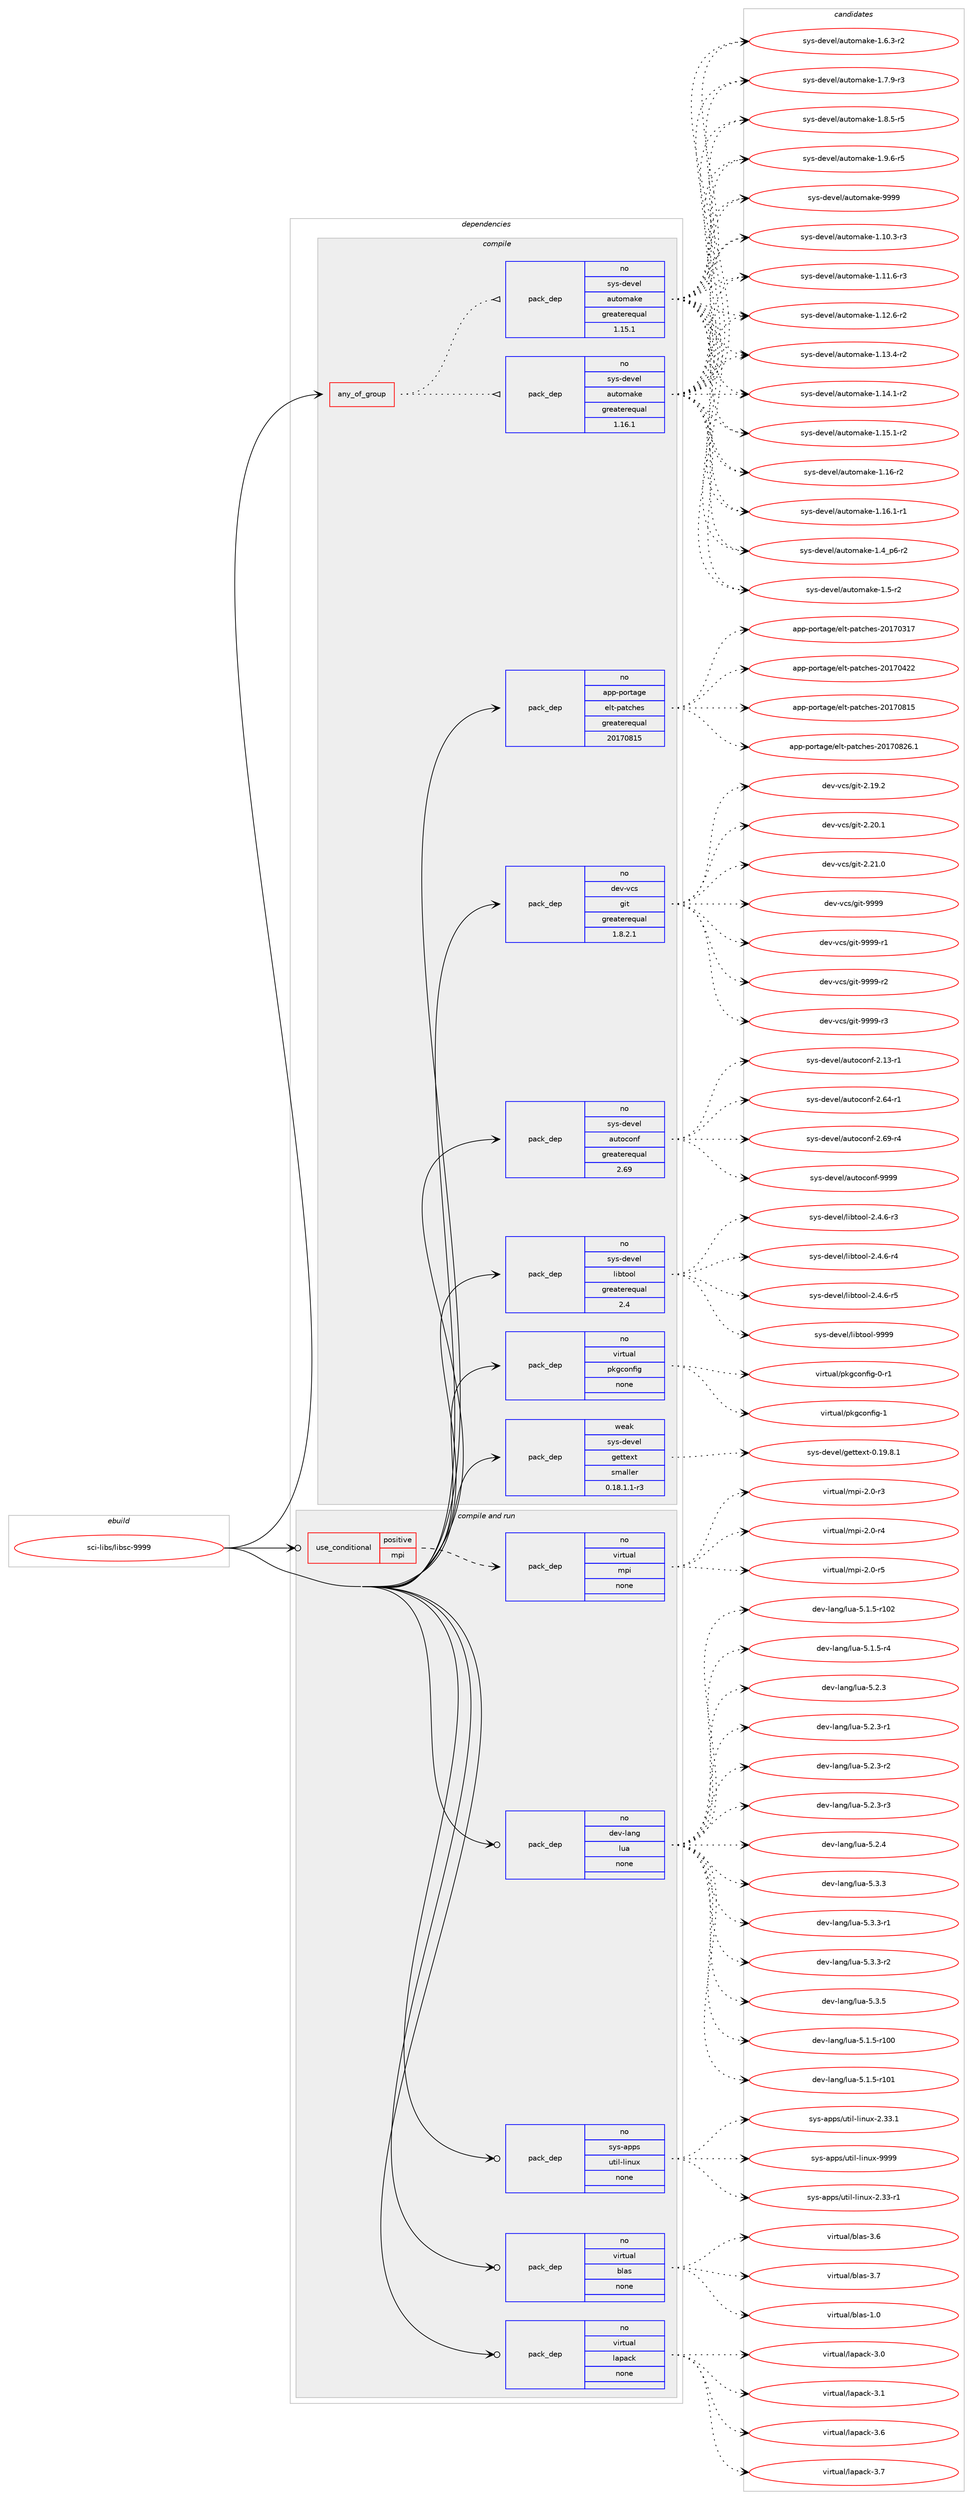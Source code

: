 digraph prolog {

# *************
# Graph options
# *************

newrank=true;
concentrate=true;
compound=true;
graph [rankdir=LR,fontname=Helvetica,fontsize=10,ranksep=1.5];#, ranksep=2.5, nodesep=0.2];
edge  [arrowhead=vee];
node  [fontname=Helvetica,fontsize=10];

# **********
# The ebuild
# **********

subgraph cluster_leftcol {
color=gray;
rank=same;
label=<<i>ebuild</i>>;
id [label="sci-libs/libsc-9999", color=red, width=4, href="../sci-libs/libsc-9999.svg"];
}

# ****************
# The dependencies
# ****************

subgraph cluster_midcol {
color=gray;
label=<<i>dependencies</i>>;
subgraph cluster_compile {
fillcolor="#eeeeee";
style=filled;
label=<<i>compile</i>>;
subgraph any26919 {
dependency1694151 [label=<<TABLE BORDER="0" CELLBORDER="1" CELLSPACING="0" CELLPADDING="4"><TR><TD CELLPADDING="10">any_of_group</TD></TR></TABLE>>, shape=none, color=red];subgraph pack1212867 {
dependency1694152 [label=<<TABLE BORDER="0" CELLBORDER="1" CELLSPACING="0" CELLPADDING="4" WIDTH="220"><TR><TD ROWSPAN="6" CELLPADDING="30">pack_dep</TD></TR><TR><TD WIDTH="110">no</TD></TR><TR><TD>sys-devel</TD></TR><TR><TD>automake</TD></TR><TR><TD>greaterequal</TD></TR><TR><TD>1.16.1</TD></TR></TABLE>>, shape=none, color=blue];
}
dependency1694151:e -> dependency1694152:w [weight=20,style="dotted",arrowhead="oinv"];
subgraph pack1212868 {
dependency1694153 [label=<<TABLE BORDER="0" CELLBORDER="1" CELLSPACING="0" CELLPADDING="4" WIDTH="220"><TR><TD ROWSPAN="6" CELLPADDING="30">pack_dep</TD></TR><TR><TD WIDTH="110">no</TD></TR><TR><TD>sys-devel</TD></TR><TR><TD>automake</TD></TR><TR><TD>greaterequal</TD></TR><TR><TD>1.15.1</TD></TR></TABLE>>, shape=none, color=blue];
}
dependency1694151:e -> dependency1694153:w [weight=20,style="dotted",arrowhead="oinv"];
}
id:e -> dependency1694151:w [weight=20,style="solid",arrowhead="vee"];
subgraph pack1212869 {
dependency1694154 [label=<<TABLE BORDER="0" CELLBORDER="1" CELLSPACING="0" CELLPADDING="4" WIDTH="220"><TR><TD ROWSPAN="6" CELLPADDING="30">pack_dep</TD></TR><TR><TD WIDTH="110">no</TD></TR><TR><TD>app-portage</TD></TR><TR><TD>elt-patches</TD></TR><TR><TD>greaterequal</TD></TR><TR><TD>20170815</TD></TR></TABLE>>, shape=none, color=blue];
}
id:e -> dependency1694154:w [weight=20,style="solid",arrowhead="vee"];
subgraph pack1212870 {
dependency1694155 [label=<<TABLE BORDER="0" CELLBORDER="1" CELLSPACING="0" CELLPADDING="4" WIDTH="220"><TR><TD ROWSPAN="6" CELLPADDING="30">pack_dep</TD></TR><TR><TD WIDTH="110">no</TD></TR><TR><TD>dev-vcs</TD></TR><TR><TD>git</TD></TR><TR><TD>greaterequal</TD></TR><TR><TD>1.8.2.1</TD></TR></TABLE>>, shape=none, color=blue];
}
id:e -> dependency1694155:w [weight=20,style="solid",arrowhead="vee"];
subgraph pack1212871 {
dependency1694156 [label=<<TABLE BORDER="0" CELLBORDER="1" CELLSPACING="0" CELLPADDING="4" WIDTH="220"><TR><TD ROWSPAN="6" CELLPADDING="30">pack_dep</TD></TR><TR><TD WIDTH="110">no</TD></TR><TR><TD>sys-devel</TD></TR><TR><TD>autoconf</TD></TR><TR><TD>greaterequal</TD></TR><TR><TD>2.69</TD></TR></TABLE>>, shape=none, color=blue];
}
id:e -> dependency1694156:w [weight=20,style="solid",arrowhead="vee"];
subgraph pack1212872 {
dependency1694157 [label=<<TABLE BORDER="0" CELLBORDER="1" CELLSPACING="0" CELLPADDING="4" WIDTH="220"><TR><TD ROWSPAN="6" CELLPADDING="30">pack_dep</TD></TR><TR><TD WIDTH="110">no</TD></TR><TR><TD>sys-devel</TD></TR><TR><TD>libtool</TD></TR><TR><TD>greaterequal</TD></TR><TR><TD>2.4</TD></TR></TABLE>>, shape=none, color=blue];
}
id:e -> dependency1694157:w [weight=20,style="solid",arrowhead="vee"];
subgraph pack1212873 {
dependency1694158 [label=<<TABLE BORDER="0" CELLBORDER="1" CELLSPACING="0" CELLPADDING="4" WIDTH="220"><TR><TD ROWSPAN="6" CELLPADDING="30">pack_dep</TD></TR><TR><TD WIDTH="110">no</TD></TR><TR><TD>virtual</TD></TR><TR><TD>pkgconfig</TD></TR><TR><TD>none</TD></TR><TR><TD></TD></TR></TABLE>>, shape=none, color=blue];
}
id:e -> dependency1694158:w [weight=20,style="solid",arrowhead="vee"];
subgraph pack1212874 {
dependency1694159 [label=<<TABLE BORDER="0" CELLBORDER="1" CELLSPACING="0" CELLPADDING="4" WIDTH="220"><TR><TD ROWSPAN="6" CELLPADDING="30">pack_dep</TD></TR><TR><TD WIDTH="110">weak</TD></TR><TR><TD>sys-devel</TD></TR><TR><TD>gettext</TD></TR><TR><TD>smaller</TD></TR><TR><TD>0.18.1.1-r3</TD></TR></TABLE>>, shape=none, color=blue];
}
id:e -> dependency1694159:w [weight=20,style="solid",arrowhead="vee"];
}
subgraph cluster_compileandrun {
fillcolor="#eeeeee";
style=filled;
label=<<i>compile and run</i>>;
subgraph cond453513 {
dependency1694160 [label=<<TABLE BORDER="0" CELLBORDER="1" CELLSPACING="0" CELLPADDING="4"><TR><TD ROWSPAN="3" CELLPADDING="10">use_conditional</TD></TR><TR><TD>positive</TD></TR><TR><TD>mpi</TD></TR></TABLE>>, shape=none, color=red];
subgraph pack1212875 {
dependency1694161 [label=<<TABLE BORDER="0" CELLBORDER="1" CELLSPACING="0" CELLPADDING="4" WIDTH="220"><TR><TD ROWSPAN="6" CELLPADDING="30">pack_dep</TD></TR><TR><TD WIDTH="110">no</TD></TR><TR><TD>virtual</TD></TR><TR><TD>mpi</TD></TR><TR><TD>none</TD></TR><TR><TD></TD></TR></TABLE>>, shape=none, color=blue];
}
dependency1694160:e -> dependency1694161:w [weight=20,style="dashed",arrowhead="vee"];
}
id:e -> dependency1694160:w [weight=20,style="solid",arrowhead="odotvee"];
subgraph pack1212876 {
dependency1694162 [label=<<TABLE BORDER="0" CELLBORDER="1" CELLSPACING="0" CELLPADDING="4" WIDTH="220"><TR><TD ROWSPAN="6" CELLPADDING="30">pack_dep</TD></TR><TR><TD WIDTH="110">no</TD></TR><TR><TD>dev-lang</TD></TR><TR><TD>lua</TD></TR><TR><TD>none</TD></TR><TR><TD></TD></TR></TABLE>>, shape=none, color=blue];
}
id:e -> dependency1694162:w [weight=20,style="solid",arrowhead="odotvee"];
subgraph pack1212877 {
dependency1694163 [label=<<TABLE BORDER="0" CELLBORDER="1" CELLSPACING="0" CELLPADDING="4" WIDTH="220"><TR><TD ROWSPAN="6" CELLPADDING="30">pack_dep</TD></TR><TR><TD WIDTH="110">no</TD></TR><TR><TD>sys-apps</TD></TR><TR><TD>util-linux</TD></TR><TR><TD>none</TD></TR><TR><TD></TD></TR></TABLE>>, shape=none, color=blue];
}
id:e -> dependency1694163:w [weight=20,style="solid",arrowhead="odotvee"];
subgraph pack1212878 {
dependency1694164 [label=<<TABLE BORDER="0" CELLBORDER="1" CELLSPACING="0" CELLPADDING="4" WIDTH="220"><TR><TD ROWSPAN="6" CELLPADDING="30">pack_dep</TD></TR><TR><TD WIDTH="110">no</TD></TR><TR><TD>virtual</TD></TR><TR><TD>blas</TD></TR><TR><TD>none</TD></TR><TR><TD></TD></TR></TABLE>>, shape=none, color=blue];
}
id:e -> dependency1694164:w [weight=20,style="solid",arrowhead="odotvee"];
subgraph pack1212879 {
dependency1694165 [label=<<TABLE BORDER="0" CELLBORDER="1" CELLSPACING="0" CELLPADDING="4" WIDTH="220"><TR><TD ROWSPAN="6" CELLPADDING="30">pack_dep</TD></TR><TR><TD WIDTH="110">no</TD></TR><TR><TD>virtual</TD></TR><TR><TD>lapack</TD></TR><TR><TD>none</TD></TR><TR><TD></TD></TR></TABLE>>, shape=none, color=blue];
}
id:e -> dependency1694165:w [weight=20,style="solid",arrowhead="odotvee"];
}
subgraph cluster_run {
fillcolor="#eeeeee";
style=filled;
label=<<i>run</i>>;
}
}

# **************
# The candidates
# **************

subgraph cluster_choices {
rank=same;
color=gray;
label=<<i>candidates</i>>;

subgraph choice1212867 {
color=black;
nodesep=1;
choice11512111545100101118101108479711711611110997107101454946494846514511451 [label="sys-devel/automake-1.10.3-r3", color=red, width=4,href="../sys-devel/automake-1.10.3-r3.svg"];
choice11512111545100101118101108479711711611110997107101454946494946544511451 [label="sys-devel/automake-1.11.6-r3", color=red, width=4,href="../sys-devel/automake-1.11.6-r3.svg"];
choice11512111545100101118101108479711711611110997107101454946495046544511450 [label="sys-devel/automake-1.12.6-r2", color=red, width=4,href="../sys-devel/automake-1.12.6-r2.svg"];
choice11512111545100101118101108479711711611110997107101454946495146524511450 [label="sys-devel/automake-1.13.4-r2", color=red, width=4,href="../sys-devel/automake-1.13.4-r2.svg"];
choice11512111545100101118101108479711711611110997107101454946495246494511450 [label="sys-devel/automake-1.14.1-r2", color=red, width=4,href="../sys-devel/automake-1.14.1-r2.svg"];
choice11512111545100101118101108479711711611110997107101454946495346494511450 [label="sys-devel/automake-1.15.1-r2", color=red, width=4,href="../sys-devel/automake-1.15.1-r2.svg"];
choice1151211154510010111810110847971171161111099710710145494649544511450 [label="sys-devel/automake-1.16-r2", color=red, width=4,href="../sys-devel/automake-1.16-r2.svg"];
choice11512111545100101118101108479711711611110997107101454946495446494511449 [label="sys-devel/automake-1.16.1-r1", color=red, width=4,href="../sys-devel/automake-1.16.1-r1.svg"];
choice115121115451001011181011084797117116111109971071014549465295112544511450 [label="sys-devel/automake-1.4_p6-r2", color=red, width=4,href="../sys-devel/automake-1.4_p6-r2.svg"];
choice11512111545100101118101108479711711611110997107101454946534511450 [label="sys-devel/automake-1.5-r2", color=red, width=4,href="../sys-devel/automake-1.5-r2.svg"];
choice115121115451001011181011084797117116111109971071014549465446514511450 [label="sys-devel/automake-1.6.3-r2", color=red, width=4,href="../sys-devel/automake-1.6.3-r2.svg"];
choice115121115451001011181011084797117116111109971071014549465546574511451 [label="sys-devel/automake-1.7.9-r3", color=red, width=4,href="../sys-devel/automake-1.7.9-r3.svg"];
choice115121115451001011181011084797117116111109971071014549465646534511453 [label="sys-devel/automake-1.8.5-r5", color=red, width=4,href="../sys-devel/automake-1.8.5-r5.svg"];
choice115121115451001011181011084797117116111109971071014549465746544511453 [label="sys-devel/automake-1.9.6-r5", color=red, width=4,href="../sys-devel/automake-1.9.6-r5.svg"];
choice115121115451001011181011084797117116111109971071014557575757 [label="sys-devel/automake-9999", color=red, width=4,href="../sys-devel/automake-9999.svg"];
dependency1694152:e -> choice11512111545100101118101108479711711611110997107101454946494846514511451:w [style=dotted,weight="100"];
dependency1694152:e -> choice11512111545100101118101108479711711611110997107101454946494946544511451:w [style=dotted,weight="100"];
dependency1694152:e -> choice11512111545100101118101108479711711611110997107101454946495046544511450:w [style=dotted,weight="100"];
dependency1694152:e -> choice11512111545100101118101108479711711611110997107101454946495146524511450:w [style=dotted,weight="100"];
dependency1694152:e -> choice11512111545100101118101108479711711611110997107101454946495246494511450:w [style=dotted,weight="100"];
dependency1694152:e -> choice11512111545100101118101108479711711611110997107101454946495346494511450:w [style=dotted,weight="100"];
dependency1694152:e -> choice1151211154510010111810110847971171161111099710710145494649544511450:w [style=dotted,weight="100"];
dependency1694152:e -> choice11512111545100101118101108479711711611110997107101454946495446494511449:w [style=dotted,weight="100"];
dependency1694152:e -> choice115121115451001011181011084797117116111109971071014549465295112544511450:w [style=dotted,weight="100"];
dependency1694152:e -> choice11512111545100101118101108479711711611110997107101454946534511450:w [style=dotted,weight="100"];
dependency1694152:e -> choice115121115451001011181011084797117116111109971071014549465446514511450:w [style=dotted,weight="100"];
dependency1694152:e -> choice115121115451001011181011084797117116111109971071014549465546574511451:w [style=dotted,weight="100"];
dependency1694152:e -> choice115121115451001011181011084797117116111109971071014549465646534511453:w [style=dotted,weight="100"];
dependency1694152:e -> choice115121115451001011181011084797117116111109971071014549465746544511453:w [style=dotted,weight="100"];
dependency1694152:e -> choice115121115451001011181011084797117116111109971071014557575757:w [style=dotted,weight="100"];
}
subgraph choice1212868 {
color=black;
nodesep=1;
choice11512111545100101118101108479711711611110997107101454946494846514511451 [label="sys-devel/automake-1.10.3-r3", color=red, width=4,href="../sys-devel/automake-1.10.3-r3.svg"];
choice11512111545100101118101108479711711611110997107101454946494946544511451 [label="sys-devel/automake-1.11.6-r3", color=red, width=4,href="../sys-devel/automake-1.11.6-r3.svg"];
choice11512111545100101118101108479711711611110997107101454946495046544511450 [label="sys-devel/automake-1.12.6-r2", color=red, width=4,href="../sys-devel/automake-1.12.6-r2.svg"];
choice11512111545100101118101108479711711611110997107101454946495146524511450 [label="sys-devel/automake-1.13.4-r2", color=red, width=4,href="../sys-devel/automake-1.13.4-r2.svg"];
choice11512111545100101118101108479711711611110997107101454946495246494511450 [label="sys-devel/automake-1.14.1-r2", color=red, width=4,href="../sys-devel/automake-1.14.1-r2.svg"];
choice11512111545100101118101108479711711611110997107101454946495346494511450 [label="sys-devel/automake-1.15.1-r2", color=red, width=4,href="../sys-devel/automake-1.15.1-r2.svg"];
choice1151211154510010111810110847971171161111099710710145494649544511450 [label="sys-devel/automake-1.16-r2", color=red, width=4,href="../sys-devel/automake-1.16-r2.svg"];
choice11512111545100101118101108479711711611110997107101454946495446494511449 [label="sys-devel/automake-1.16.1-r1", color=red, width=4,href="../sys-devel/automake-1.16.1-r1.svg"];
choice115121115451001011181011084797117116111109971071014549465295112544511450 [label="sys-devel/automake-1.4_p6-r2", color=red, width=4,href="../sys-devel/automake-1.4_p6-r2.svg"];
choice11512111545100101118101108479711711611110997107101454946534511450 [label="sys-devel/automake-1.5-r2", color=red, width=4,href="../sys-devel/automake-1.5-r2.svg"];
choice115121115451001011181011084797117116111109971071014549465446514511450 [label="sys-devel/automake-1.6.3-r2", color=red, width=4,href="../sys-devel/automake-1.6.3-r2.svg"];
choice115121115451001011181011084797117116111109971071014549465546574511451 [label="sys-devel/automake-1.7.9-r3", color=red, width=4,href="../sys-devel/automake-1.7.9-r3.svg"];
choice115121115451001011181011084797117116111109971071014549465646534511453 [label="sys-devel/automake-1.8.5-r5", color=red, width=4,href="../sys-devel/automake-1.8.5-r5.svg"];
choice115121115451001011181011084797117116111109971071014549465746544511453 [label="sys-devel/automake-1.9.6-r5", color=red, width=4,href="../sys-devel/automake-1.9.6-r5.svg"];
choice115121115451001011181011084797117116111109971071014557575757 [label="sys-devel/automake-9999", color=red, width=4,href="../sys-devel/automake-9999.svg"];
dependency1694153:e -> choice11512111545100101118101108479711711611110997107101454946494846514511451:w [style=dotted,weight="100"];
dependency1694153:e -> choice11512111545100101118101108479711711611110997107101454946494946544511451:w [style=dotted,weight="100"];
dependency1694153:e -> choice11512111545100101118101108479711711611110997107101454946495046544511450:w [style=dotted,weight="100"];
dependency1694153:e -> choice11512111545100101118101108479711711611110997107101454946495146524511450:w [style=dotted,weight="100"];
dependency1694153:e -> choice11512111545100101118101108479711711611110997107101454946495246494511450:w [style=dotted,weight="100"];
dependency1694153:e -> choice11512111545100101118101108479711711611110997107101454946495346494511450:w [style=dotted,weight="100"];
dependency1694153:e -> choice1151211154510010111810110847971171161111099710710145494649544511450:w [style=dotted,weight="100"];
dependency1694153:e -> choice11512111545100101118101108479711711611110997107101454946495446494511449:w [style=dotted,weight="100"];
dependency1694153:e -> choice115121115451001011181011084797117116111109971071014549465295112544511450:w [style=dotted,weight="100"];
dependency1694153:e -> choice11512111545100101118101108479711711611110997107101454946534511450:w [style=dotted,weight="100"];
dependency1694153:e -> choice115121115451001011181011084797117116111109971071014549465446514511450:w [style=dotted,weight="100"];
dependency1694153:e -> choice115121115451001011181011084797117116111109971071014549465546574511451:w [style=dotted,weight="100"];
dependency1694153:e -> choice115121115451001011181011084797117116111109971071014549465646534511453:w [style=dotted,weight="100"];
dependency1694153:e -> choice115121115451001011181011084797117116111109971071014549465746544511453:w [style=dotted,weight="100"];
dependency1694153:e -> choice115121115451001011181011084797117116111109971071014557575757:w [style=dotted,weight="100"];
}
subgraph choice1212869 {
color=black;
nodesep=1;
choice97112112451121111141169710310147101108116451129711699104101115455048495548514955 [label="app-portage/elt-patches-20170317", color=red, width=4,href="../app-portage/elt-patches-20170317.svg"];
choice97112112451121111141169710310147101108116451129711699104101115455048495548525050 [label="app-portage/elt-patches-20170422", color=red, width=4,href="../app-portage/elt-patches-20170422.svg"];
choice97112112451121111141169710310147101108116451129711699104101115455048495548564953 [label="app-portage/elt-patches-20170815", color=red, width=4,href="../app-portage/elt-patches-20170815.svg"];
choice971121124511211111411697103101471011081164511297116991041011154550484955485650544649 [label="app-portage/elt-patches-20170826.1", color=red, width=4,href="../app-portage/elt-patches-20170826.1.svg"];
dependency1694154:e -> choice97112112451121111141169710310147101108116451129711699104101115455048495548514955:w [style=dotted,weight="100"];
dependency1694154:e -> choice97112112451121111141169710310147101108116451129711699104101115455048495548525050:w [style=dotted,weight="100"];
dependency1694154:e -> choice97112112451121111141169710310147101108116451129711699104101115455048495548564953:w [style=dotted,weight="100"];
dependency1694154:e -> choice971121124511211111411697103101471011081164511297116991041011154550484955485650544649:w [style=dotted,weight="100"];
}
subgraph choice1212870 {
color=black;
nodesep=1;
choice10010111845118991154710310511645504649574650 [label="dev-vcs/git-2.19.2", color=red, width=4,href="../dev-vcs/git-2.19.2.svg"];
choice10010111845118991154710310511645504650484649 [label="dev-vcs/git-2.20.1", color=red, width=4,href="../dev-vcs/git-2.20.1.svg"];
choice10010111845118991154710310511645504650494648 [label="dev-vcs/git-2.21.0", color=red, width=4,href="../dev-vcs/git-2.21.0.svg"];
choice1001011184511899115471031051164557575757 [label="dev-vcs/git-9999", color=red, width=4,href="../dev-vcs/git-9999.svg"];
choice10010111845118991154710310511645575757574511449 [label="dev-vcs/git-9999-r1", color=red, width=4,href="../dev-vcs/git-9999-r1.svg"];
choice10010111845118991154710310511645575757574511450 [label="dev-vcs/git-9999-r2", color=red, width=4,href="../dev-vcs/git-9999-r2.svg"];
choice10010111845118991154710310511645575757574511451 [label="dev-vcs/git-9999-r3", color=red, width=4,href="../dev-vcs/git-9999-r3.svg"];
dependency1694155:e -> choice10010111845118991154710310511645504649574650:w [style=dotted,weight="100"];
dependency1694155:e -> choice10010111845118991154710310511645504650484649:w [style=dotted,weight="100"];
dependency1694155:e -> choice10010111845118991154710310511645504650494648:w [style=dotted,weight="100"];
dependency1694155:e -> choice1001011184511899115471031051164557575757:w [style=dotted,weight="100"];
dependency1694155:e -> choice10010111845118991154710310511645575757574511449:w [style=dotted,weight="100"];
dependency1694155:e -> choice10010111845118991154710310511645575757574511450:w [style=dotted,weight="100"];
dependency1694155:e -> choice10010111845118991154710310511645575757574511451:w [style=dotted,weight="100"];
}
subgraph choice1212871 {
color=black;
nodesep=1;
choice1151211154510010111810110847971171161119911111010245504649514511449 [label="sys-devel/autoconf-2.13-r1", color=red, width=4,href="../sys-devel/autoconf-2.13-r1.svg"];
choice1151211154510010111810110847971171161119911111010245504654524511449 [label="sys-devel/autoconf-2.64-r1", color=red, width=4,href="../sys-devel/autoconf-2.64-r1.svg"];
choice1151211154510010111810110847971171161119911111010245504654574511452 [label="sys-devel/autoconf-2.69-r4", color=red, width=4,href="../sys-devel/autoconf-2.69-r4.svg"];
choice115121115451001011181011084797117116111991111101024557575757 [label="sys-devel/autoconf-9999", color=red, width=4,href="../sys-devel/autoconf-9999.svg"];
dependency1694156:e -> choice1151211154510010111810110847971171161119911111010245504649514511449:w [style=dotted,weight="100"];
dependency1694156:e -> choice1151211154510010111810110847971171161119911111010245504654524511449:w [style=dotted,weight="100"];
dependency1694156:e -> choice1151211154510010111810110847971171161119911111010245504654574511452:w [style=dotted,weight="100"];
dependency1694156:e -> choice115121115451001011181011084797117116111991111101024557575757:w [style=dotted,weight="100"];
}
subgraph choice1212872 {
color=black;
nodesep=1;
choice1151211154510010111810110847108105981161111111084550465246544511451 [label="sys-devel/libtool-2.4.6-r3", color=red, width=4,href="../sys-devel/libtool-2.4.6-r3.svg"];
choice1151211154510010111810110847108105981161111111084550465246544511452 [label="sys-devel/libtool-2.4.6-r4", color=red, width=4,href="../sys-devel/libtool-2.4.6-r4.svg"];
choice1151211154510010111810110847108105981161111111084550465246544511453 [label="sys-devel/libtool-2.4.6-r5", color=red, width=4,href="../sys-devel/libtool-2.4.6-r5.svg"];
choice1151211154510010111810110847108105981161111111084557575757 [label="sys-devel/libtool-9999", color=red, width=4,href="../sys-devel/libtool-9999.svg"];
dependency1694157:e -> choice1151211154510010111810110847108105981161111111084550465246544511451:w [style=dotted,weight="100"];
dependency1694157:e -> choice1151211154510010111810110847108105981161111111084550465246544511452:w [style=dotted,weight="100"];
dependency1694157:e -> choice1151211154510010111810110847108105981161111111084550465246544511453:w [style=dotted,weight="100"];
dependency1694157:e -> choice1151211154510010111810110847108105981161111111084557575757:w [style=dotted,weight="100"];
}
subgraph choice1212873 {
color=black;
nodesep=1;
choice11810511411611797108471121071039911111010210510345484511449 [label="virtual/pkgconfig-0-r1", color=red, width=4,href="../virtual/pkgconfig-0-r1.svg"];
choice1181051141161179710847112107103991111101021051034549 [label="virtual/pkgconfig-1", color=red, width=4,href="../virtual/pkgconfig-1.svg"];
dependency1694158:e -> choice11810511411611797108471121071039911111010210510345484511449:w [style=dotted,weight="100"];
dependency1694158:e -> choice1181051141161179710847112107103991111101021051034549:w [style=dotted,weight="100"];
}
subgraph choice1212874 {
color=black;
nodesep=1;
choice1151211154510010111810110847103101116116101120116454846495746564649 [label="sys-devel/gettext-0.19.8.1", color=red, width=4,href="../sys-devel/gettext-0.19.8.1.svg"];
dependency1694159:e -> choice1151211154510010111810110847103101116116101120116454846495746564649:w [style=dotted,weight="100"];
}
subgraph choice1212875 {
color=black;
nodesep=1;
choice1181051141161179710847109112105455046484511451 [label="virtual/mpi-2.0-r3", color=red, width=4,href="../virtual/mpi-2.0-r3.svg"];
choice1181051141161179710847109112105455046484511452 [label="virtual/mpi-2.0-r4", color=red, width=4,href="../virtual/mpi-2.0-r4.svg"];
choice1181051141161179710847109112105455046484511453 [label="virtual/mpi-2.0-r5", color=red, width=4,href="../virtual/mpi-2.0-r5.svg"];
dependency1694161:e -> choice1181051141161179710847109112105455046484511451:w [style=dotted,weight="100"];
dependency1694161:e -> choice1181051141161179710847109112105455046484511452:w [style=dotted,weight="100"];
dependency1694161:e -> choice1181051141161179710847109112105455046484511453:w [style=dotted,weight="100"];
}
subgraph choice1212876 {
color=black;
nodesep=1;
choice1001011184510897110103471081179745534649465345114494848 [label="dev-lang/lua-5.1.5-r100", color=red, width=4,href="../dev-lang/lua-5.1.5-r100.svg"];
choice1001011184510897110103471081179745534649465345114494849 [label="dev-lang/lua-5.1.5-r101", color=red, width=4,href="../dev-lang/lua-5.1.5-r101.svg"];
choice1001011184510897110103471081179745534649465345114494850 [label="dev-lang/lua-5.1.5-r102", color=red, width=4,href="../dev-lang/lua-5.1.5-r102.svg"];
choice100101118451089711010347108117974553464946534511452 [label="dev-lang/lua-5.1.5-r4", color=red, width=4,href="../dev-lang/lua-5.1.5-r4.svg"];
choice10010111845108971101034710811797455346504651 [label="dev-lang/lua-5.2.3", color=red, width=4,href="../dev-lang/lua-5.2.3.svg"];
choice100101118451089711010347108117974553465046514511449 [label="dev-lang/lua-5.2.3-r1", color=red, width=4,href="../dev-lang/lua-5.2.3-r1.svg"];
choice100101118451089711010347108117974553465046514511450 [label="dev-lang/lua-5.2.3-r2", color=red, width=4,href="../dev-lang/lua-5.2.3-r2.svg"];
choice100101118451089711010347108117974553465046514511451 [label="dev-lang/lua-5.2.3-r3", color=red, width=4,href="../dev-lang/lua-5.2.3-r3.svg"];
choice10010111845108971101034710811797455346504652 [label="dev-lang/lua-5.2.4", color=red, width=4,href="../dev-lang/lua-5.2.4.svg"];
choice10010111845108971101034710811797455346514651 [label="dev-lang/lua-5.3.3", color=red, width=4,href="../dev-lang/lua-5.3.3.svg"];
choice100101118451089711010347108117974553465146514511449 [label="dev-lang/lua-5.3.3-r1", color=red, width=4,href="../dev-lang/lua-5.3.3-r1.svg"];
choice100101118451089711010347108117974553465146514511450 [label="dev-lang/lua-5.3.3-r2", color=red, width=4,href="../dev-lang/lua-5.3.3-r2.svg"];
choice10010111845108971101034710811797455346514653 [label="dev-lang/lua-5.3.5", color=red, width=4,href="../dev-lang/lua-5.3.5.svg"];
dependency1694162:e -> choice1001011184510897110103471081179745534649465345114494848:w [style=dotted,weight="100"];
dependency1694162:e -> choice1001011184510897110103471081179745534649465345114494849:w [style=dotted,weight="100"];
dependency1694162:e -> choice1001011184510897110103471081179745534649465345114494850:w [style=dotted,weight="100"];
dependency1694162:e -> choice100101118451089711010347108117974553464946534511452:w [style=dotted,weight="100"];
dependency1694162:e -> choice10010111845108971101034710811797455346504651:w [style=dotted,weight="100"];
dependency1694162:e -> choice100101118451089711010347108117974553465046514511449:w [style=dotted,weight="100"];
dependency1694162:e -> choice100101118451089711010347108117974553465046514511450:w [style=dotted,weight="100"];
dependency1694162:e -> choice100101118451089711010347108117974553465046514511451:w [style=dotted,weight="100"];
dependency1694162:e -> choice10010111845108971101034710811797455346504652:w [style=dotted,weight="100"];
dependency1694162:e -> choice10010111845108971101034710811797455346514651:w [style=dotted,weight="100"];
dependency1694162:e -> choice100101118451089711010347108117974553465146514511449:w [style=dotted,weight="100"];
dependency1694162:e -> choice100101118451089711010347108117974553465146514511450:w [style=dotted,weight="100"];
dependency1694162:e -> choice10010111845108971101034710811797455346514653:w [style=dotted,weight="100"];
}
subgraph choice1212877 {
color=black;
nodesep=1;
choice1151211154597112112115471171161051084510810511011712045504651514511449 [label="sys-apps/util-linux-2.33-r1", color=red, width=4,href="../sys-apps/util-linux-2.33-r1.svg"];
choice1151211154597112112115471171161051084510810511011712045504651514649 [label="sys-apps/util-linux-2.33.1", color=red, width=4,href="../sys-apps/util-linux-2.33.1.svg"];
choice115121115459711211211547117116105108451081051101171204557575757 [label="sys-apps/util-linux-9999", color=red, width=4,href="../sys-apps/util-linux-9999.svg"];
dependency1694163:e -> choice1151211154597112112115471171161051084510810511011712045504651514511449:w [style=dotted,weight="100"];
dependency1694163:e -> choice1151211154597112112115471171161051084510810511011712045504651514649:w [style=dotted,weight="100"];
dependency1694163:e -> choice115121115459711211211547117116105108451081051101171204557575757:w [style=dotted,weight="100"];
}
subgraph choice1212878 {
color=black;
nodesep=1;
choice1181051141161179710847981089711545494648 [label="virtual/blas-1.0", color=red, width=4,href="../virtual/blas-1.0.svg"];
choice1181051141161179710847981089711545514654 [label="virtual/blas-3.6", color=red, width=4,href="../virtual/blas-3.6.svg"];
choice1181051141161179710847981089711545514655 [label="virtual/blas-3.7", color=red, width=4,href="../virtual/blas-3.7.svg"];
dependency1694164:e -> choice1181051141161179710847981089711545494648:w [style=dotted,weight="100"];
dependency1694164:e -> choice1181051141161179710847981089711545514654:w [style=dotted,weight="100"];
dependency1694164:e -> choice1181051141161179710847981089711545514655:w [style=dotted,weight="100"];
}
subgraph choice1212879 {
color=black;
nodesep=1;
choice118105114116117971084710897112979910745514648 [label="virtual/lapack-3.0", color=red, width=4,href="../virtual/lapack-3.0.svg"];
choice118105114116117971084710897112979910745514649 [label="virtual/lapack-3.1", color=red, width=4,href="../virtual/lapack-3.1.svg"];
choice118105114116117971084710897112979910745514654 [label="virtual/lapack-3.6", color=red, width=4,href="../virtual/lapack-3.6.svg"];
choice118105114116117971084710897112979910745514655 [label="virtual/lapack-3.7", color=red, width=4,href="../virtual/lapack-3.7.svg"];
dependency1694165:e -> choice118105114116117971084710897112979910745514648:w [style=dotted,weight="100"];
dependency1694165:e -> choice118105114116117971084710897112979910745514649:w [style=dotted,weight="100"];
dependency1694165:e -> choice118105114116117971084710897112979910745514654:w [style=dotted,weight="100"];
dependency1694165:e -> choice118105114116117971084710897112979910745514655:w [style=dotted,weight="100"];
}
}

}
